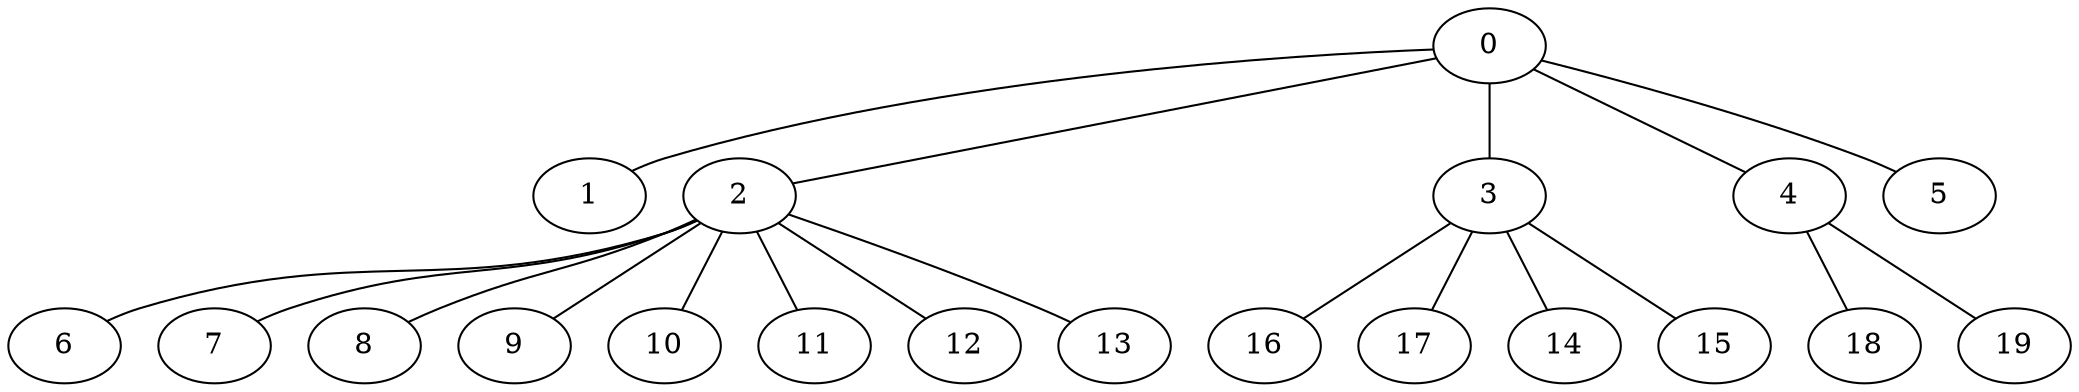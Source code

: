 
graph graphname {
    0 -- 1
0 -- 2
0 -- 3
0 -- 4
0 -- 5
2 -- 6
2 -- 7
2 -- 8
2 -- 9
2 -- 10
2 -- 11
2 -- 12
2 -- 13
3 -- 16
3 -- 17
3 -- 14
3 -- 15
4 -- 18
4 -- 19

}
